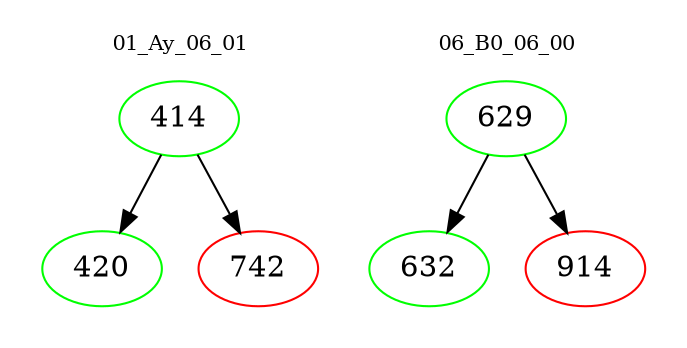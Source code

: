 digraph{
subgraph cluster_0 {
color = white
label = "01_Ay_06_01";
fontsize=10;
T0_414 [label="414", color="green"]
T0_414 -> T0_420 [color="black"]
T0_420 [label="420", color="green"]
T0_414 -> T0_742 [color="black"]
T0_742 [label="742", color="red"]
}
subgraph cluster_1 {
color = white
label = "06_B0_06_00";
fontsize=10;
T1_629 [label="629", color="green"]
T1_629 -> T1_632 [color="black"]
T1_632 [label="632", color="green"]
T1_629 -> T1_914 [color="black"]
T1_914 [label="914", color="red"]
}
}
